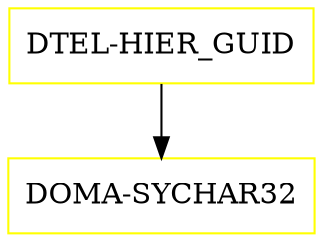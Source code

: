 digraph G {
  "DTEL-HIER_GUID" [shape=box,color=yellow];
  "DOMA-SYCHAR32" [shape=box,color=yellow,URL="./DOMA_SYCHAR32.html"];
  "DTEL-HIER_GUID" -> "DOMA-SYCHAR32";
}
